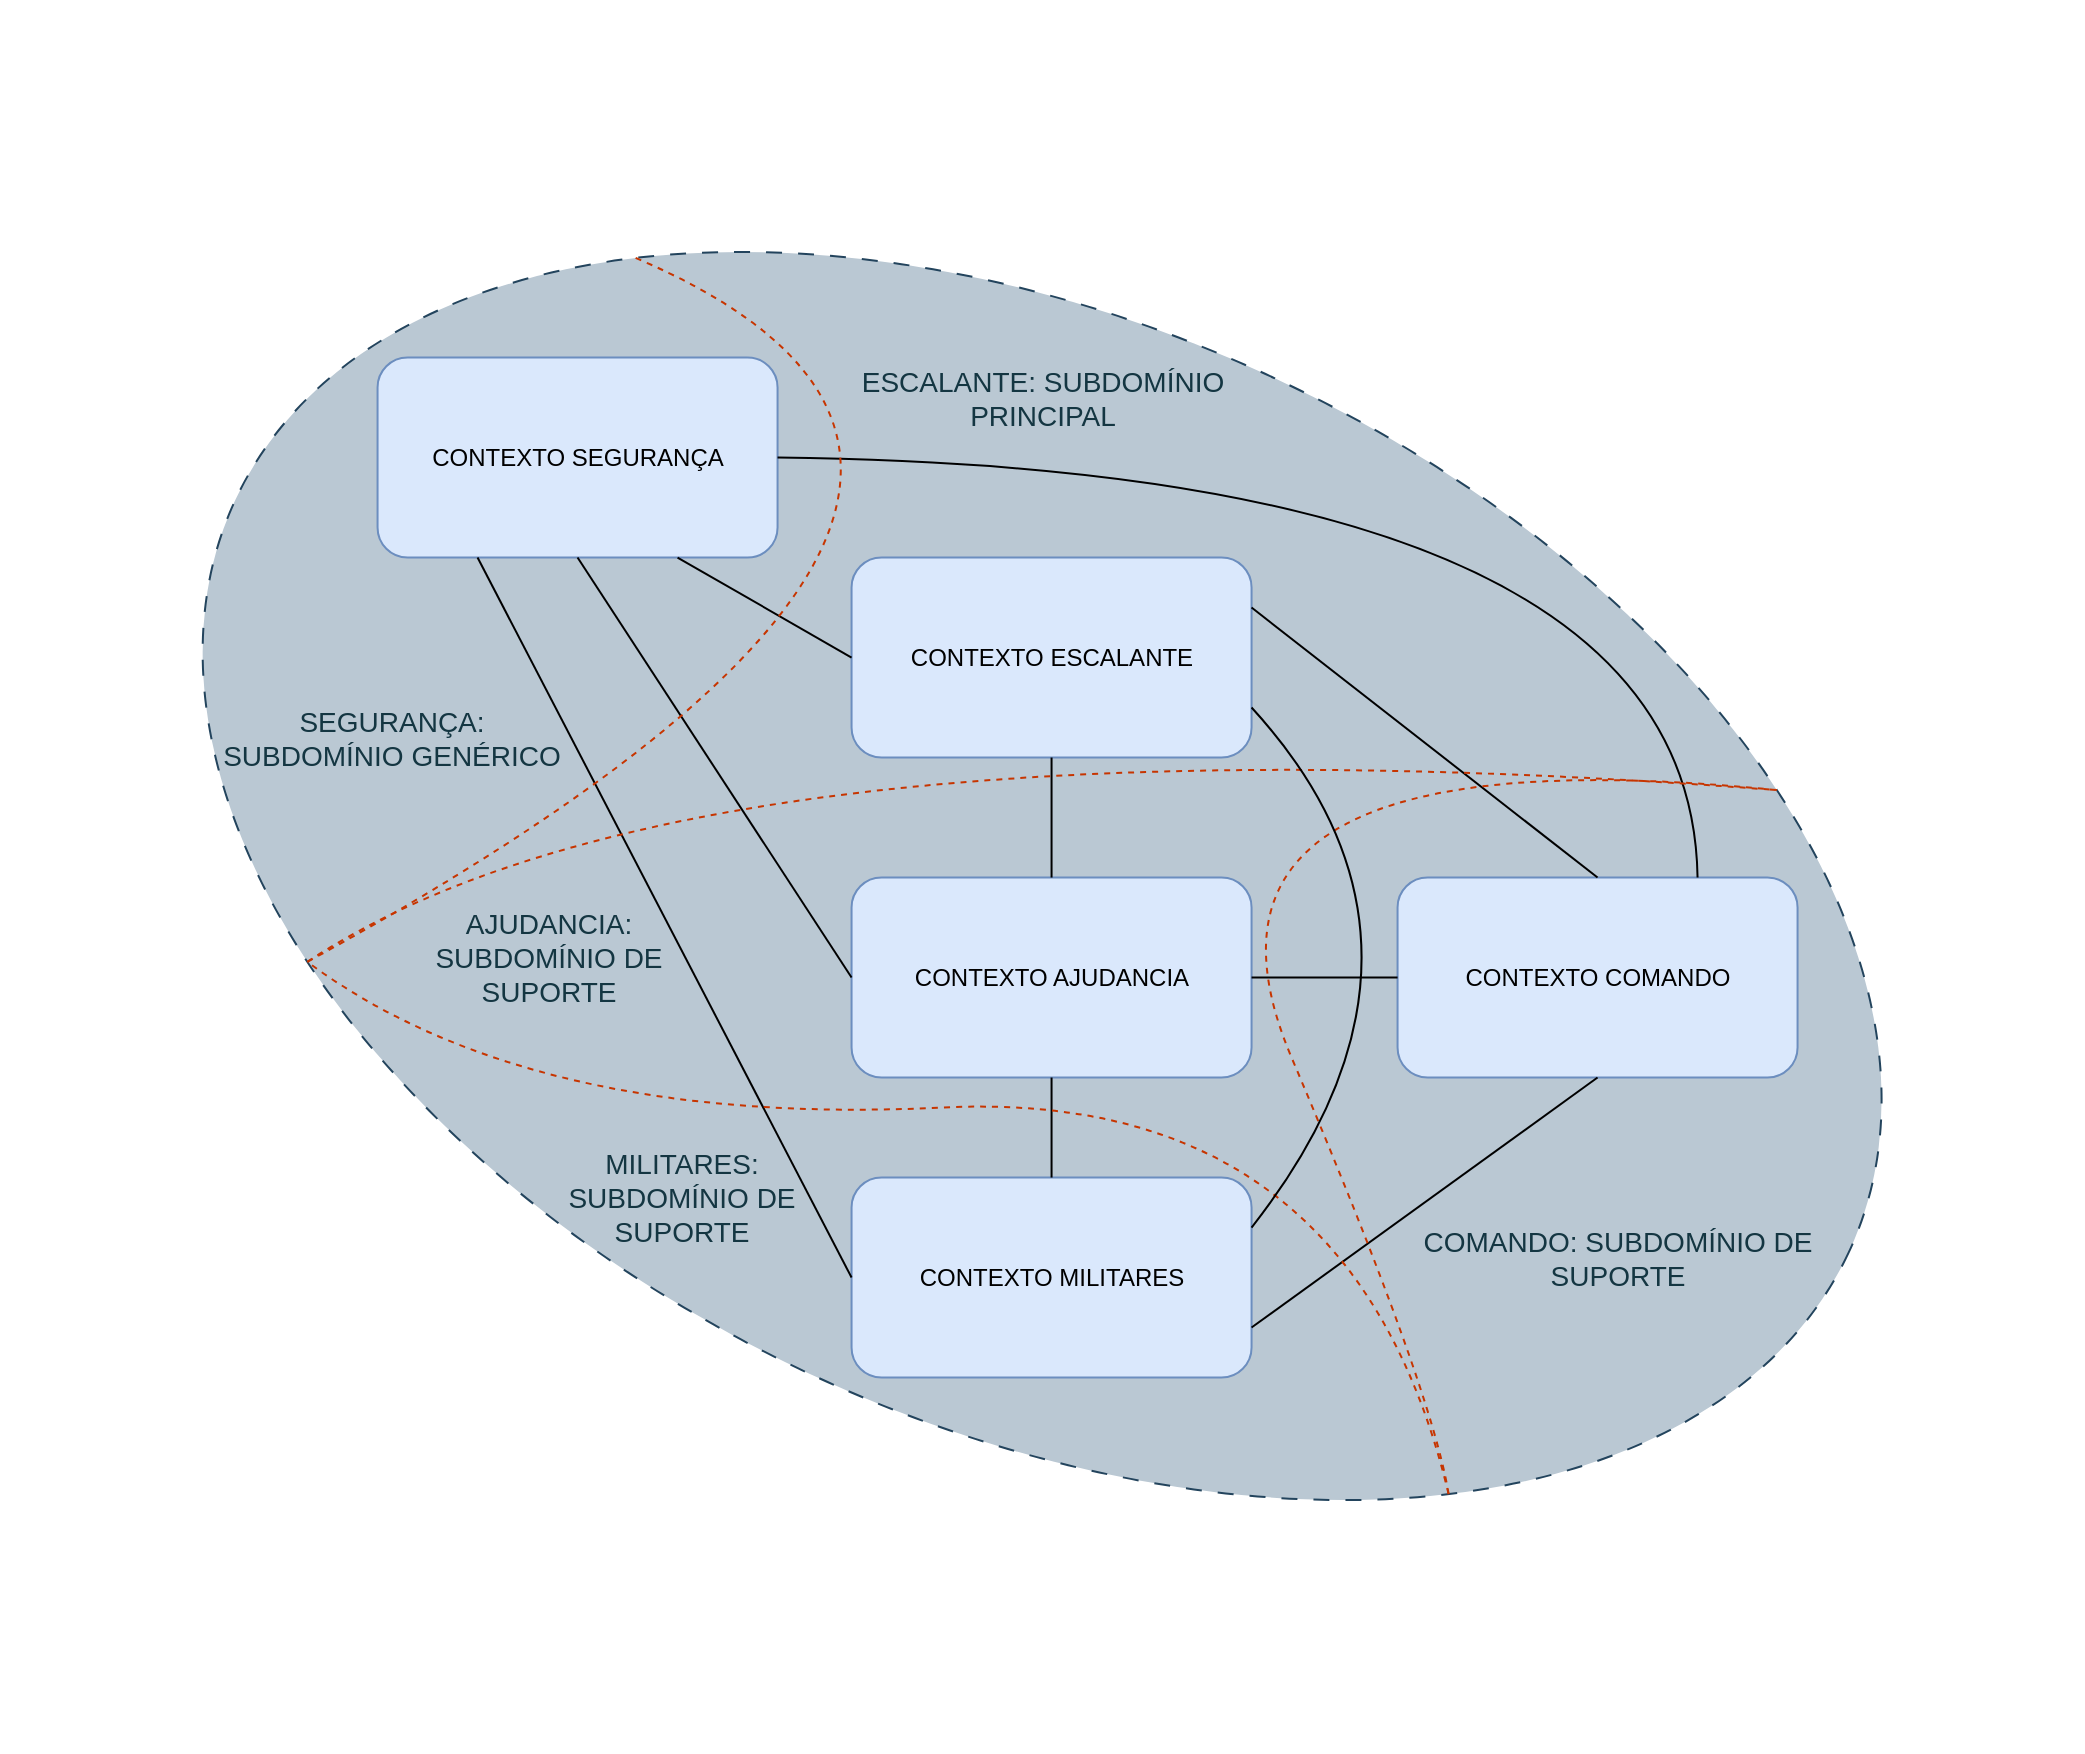 <mxfile version="26.0.16">
  <diagram name="Página-1" id="j1XJlIfLoErVDSD_4wd3">
    <mxGraphModel dx="2261" dy="743" grid="1" gridSize="10" guides="1" tooltips="1" connect="1" arrows="1" fold="1" page="1" pageScale="1" pageWidth="827" pageHeight="1169" math="0" shadow="0">
      <root>
        <mxCell id="0" />
        <mxCell id="1" parent="0" />
        <mxCell id="VL5MwCqtVxYsJ_XnAvZK-26" value="" style="ellipse;whiteSpace=wrap;html=1;rotation=25;fillColor=#bac8d3;dashed=1;dashPattern=8 8;strokeColor=#23445d;" parent="1" vertex="1">
          <mxGeometry x="-32" y="164.29" width="890.12" height="549.41" as="geometry" />
        </mxCell>
        <mxCell id="dAaYtwzGVkk4GH-EYr8e-6" value="CONTEXTO ESCALANTE" style="rounded=1;whiteSpace=wrap;html=1;labelBackgroundColor=none;fillColor=#dae8fc;strokeColor=#6c8ebf;" parent="1" vertex="1">
          <mxGeometry x="317.78" y="279.77" width="200" height="100" as="geometry" />
        </mxCell>
        <mxCell id="dAaYtwzGVkk4GH-EYr8e-8" value="CONTEXTO COMANDO" style="rounded=1;whiteSpace=wrap;html=1;labelBackgroundColor=none;fillColor=#dae8fc;strokeColor=#6c8ebf;" parent="1" vertex="1">
          <mxGeometry x="590.78" y="439.77" width="200" height="100" as="geometry" />
        </mxCell>
        <mxCell id="dAaYtwzGVkk4GH-EYr8e-10" value="CONTEXTO SEGURANÇA" style="rounded=1;whiteSpace=wrap;html=1;labelBackgroundColor=none;fillColor=#dae8fc;strokeColor=#6c8ebf;" parent="1" vertex="1">
          <mxGeometry x="80.78" y="179.77" width="200" height="100" as="geometry" />
        </mxCell>
        <mxCell id="dAaYtwzGVkk4GH-EYr8e-12" value="CONTEXTO AJUDANCIA" style="rounded=1;whiteSpace=wrap;html=1;labelBackgroundColor=none;fillColor=#dae8fc;strokeColor=#6c8ebf;" parent="1" vertex="1">
          <mxGeometry x="317.78" y="439.77" width="200" height="100" as="geometry" />
        </mxCell>
        <mxCell id="dAaYtwzGVkk4GH-EYr8e-26" value="&lt;font style=&quot;font-size: 14px;&quot;&gt;ESCALANTE: SUBDOMÍNIO PRINCIPAL&lt;/font&gt;" style="text;html=1;align=center;verticalAlign=middle;whiteSpace=wrap;rounded=0;labelBackgroundColor=none;fontColor=#143642;" parent="1" vertex="1">
          <mxGeometry x="319.56" y="184.77" width="187" height="30" as="geometry" />
        </mxCell>
        <mxCell id="dAaYtwzGVkk4GH-EYr8e-28" value="&lt;font style=&quot;font-size: 14px;&quot;&gt;COMANDO: SUBDOMÍNIO DE SUPORTE&lt;/font&gt;" style="text;html=1;align=center;verticalAlign=middle;whiteSpace=wrap;rounded=0;labelBackgroundColor=none;fontColor=#143642;" parent="1" vertex="1">
          <mxGeometry x="590.78" y="614.77" width="220" height="30" as="geometry" />
        </mxCell>
        <mxCell id="dAaYtwzGVkk4GH-EYr8e-29" value="&lt;font style=&quot;font-size: 14px;&quot;&gt;MILITARES: SUBDOMÍNIO DE SUPORTE&lt;/font&gt;" style="text;html=1;align=center;verticalAlign=middle;whiteSpace=wrap;rounded=0;labelBackgroundColor=none;fontColor=#143642;" parent="1" vertex="1">
          <mxGeometry x="147.78" y="584.77" width="170" height="30" as="geometry" />
        </mxCell>
        <mxCell id="dAaYtwzGVkk4GH-EYr8e-35" value="&lt;font style=&quot;font-size: 14px;&quot;&gt;AJUDANCIA: SUBDOMÍNIO DE SUPORTE&lt;/font&gt;" style="text;html=1;align=center;verticalAlign=middle;whiteSpace=wrap;rounded=0;labelBackgroundColor=none;fontColor=#143642;" parent="1" vertex="1">
          <mxGeometry x="97.78" y="464.77" width="137" height="30" as="geometry" />
        </mxCell>
        <mxCell id="dAaYtwzGVkk4GH-EYr8e-37" value="&lt;font style=&quot;font-size: 14px;&quot;&gt;SEGURANÇA: SUBDOMÍNIO GENÉRICO&lt;/font&gt;" style="text;html=1;align=center;verticalAlign=middle;whiteSpace=wrap;rounded=0;labelBackgroundColor=none;fontColor=#143642;" parent="1" vertex="1">
          <mxGeometry x="-2.22" y="354.77" width="180" height="30" as="geometry" />
        </mxCell>
        <mxCell id="dAaYtwzGVkk4GH-EYr8e-9" value="CONTEXTO MILITARES" style="rounded=1;whiteSpace=wrap;html=1;labelBackgroundColor=none;fillColor=#dae8fc;strokeColor=#6c8ebf;" parent="1" vertex="1">
          <mxGeometry x="317.78" y="589.77" width="200" height="100" as="geometry" />
        </mxCell>
        <mxCell id="VL5MwCqtVxYsJ_XnAvZK-14" value="" style="endArrow=none;html=1;rounded=0;entryX=0.5;entryY=1;entryDx=0;entryDy=0;exitX=0.5;exitY=0;exitDx=0;exitDy=0;" parent="1" source="dAaYtwzGVkk4GH-EYr8e-12" target="dAaYtwzGVkk4GH-EYr8e-6" edge="1">
          <mxGeometry width="50" height="50" relative="1" as="geometry">
            <mxPoint x="677.78" y="459.77" as="sourcePoint" />
            <mxPoint x="727.78" y="409.77" as="targetPoint" />
          </mxGeometry>
        </mxCell>
        <mxCell id="VL5MwCqtVxYsJ_XnAvZK-15" value="" style="endArrow=none;html=1;rounded=0;entryX=0.5;entryY=1;entryDx=0;entryDy=0;exitX=0.5;exitY=0;exitDx=0;exitDy=0;" parent="1" source="dAaYtwzGVkk4GH-EYr8e-9" target="dAaYtwzGVkk4GH-EYr8e-12" edge="1">
          <mxGeometry width="50" height="50" relative="1" as="geometry">
            <mxPoint x="677.78" y="459.77" as="sourcePoint" />
            <mxPoint x="727.78" y="409.77" as="targetPoint" />
          </mxGeometry>
        </mxCell>
        <mxCell id="VL5MwCqtVxYsJ_XnAvZK-16" value="" style="endArrow=none;html=1;rounded=0;exitX=0.75;exitY=1;exitDx=0;exitDy=0;entryX=0;entryY=0.5;entryDx=0;entryDy=0;" parent="1" source="dAaYtwzGVkk4GH-EYr8e-10" target="dAaYtwzGVkk4GH-EYr8e-6" edge="1">
          <mxGeometry width="50" height="50" relative="1" as="geometry">
            <mxPoint x="427.78" y="424.77" as="sourcePoint" />
            <mxPoint x="477.78" y="374.77" as="targetPoint" />
          </mxGeometry>
        </mxCell>
        <mxCell id="VL5MwCqtVxYsJ_XnAvZK-17" value="" style="endArrow=none;html=1;rounded=0;exitX=0.5;exitY=1;exitDx=0;exitDy=0;entryX=0;entryY=0.5;entryDx=0;entryDy=0;" parent="1" source="dAaYtwzGVkk4GH-EYr8e-10" target="dAaYtwzGVkk4GH-EYr8e-12" edge="1">
          <mxGeometry width="50" height="50" relative="1" as="geometry">
            <mxPoint x="427.78" y="424.77" as="sourcePoint" />
            <mxPoint x="477.78" y="374.77" as="targetPoint" />
          </mxGeometry>
        </mxCell>
        <mxCell id="VL5MwCqtVxYsJ_XnAvZK-18" value="" style="endArrow=none;html=1;rounded=0;entryX=0.25;entryY=1;entryDx=0;entryDy=0;exitX=0;exitY=0.5;exitDx=0;exitDy=0;" parent="1" source="dAaYtwzGVkk4GH-EYr8e-9" target="dAaYtwzGVkk4GH-EYr8e-10" edge="1">
          <mxGeometry width="50" height="50" relative="1" as="geometry">
            <mxPoint x="427.78" y="424.77" as="sourcePoint" />
            <mxPoint x="477.78" y="374.77" as="targetPoint" />
          </mxGeometry>
        </mxCell>
        <mxCell id="VL5MwCqtVxYsJ_XnAvZK-19" value="" style="endArrow=none;html=1;rounded=0;exitX=1;exitY=0.5;exitDx=0;exitDy=0;entryX=0.75;entryY=0;entryDx=0;entryDy=0;curved=1;" parent="1" source="dAaYtwzGVkk4GH-EYr8e-10" target="dAaYtwzGVkk4GH-EYr8e-8" edge="1">
          <mxGeometry width="50" height="50" relative="1" as="geometry">
            <mxPoint x="427.78" y="424.77" as="sourcePoint" />
            <mxPoint x="477.78" y="374.77" as="targetPoint" />
            <Array as="points">
              <mxPoint x="737.78" y="234.77" />
            </Array>
          </mxGeometry>
        </mxCell>
        <mxCell id="VL5MwCqtVxYsJ_XnAvZK-20" value="" style="endArrow=none;html=1;rounded=0;entryX=1;entryY=0.25;entryDx=0;entryDy=0;exitX=0.5;exitY=0;exitDx=0;exitDy=0;" parent="1" source="dAaYtwzGVkk4GH-EYr8e-8" target="dAaYtwzGVkk4GH-EYr8e-6" edge="1">
          <mxGeometry width="50" height="50" relative="1" as="geometry">
            <mxPoint x="427.78" y="484.77" as="sourcePoint" />
            <mxPoint x="477.78" y="434.77" as="targetPoint" />
          </mxGeometry>
        </mxCell>
        <mxCell id="VL5MwCqtVxYsJ_XnAvZK-22" value="" style="endArrow=none;html=1;rounded=0;entryX=0.5;entryY=1;entryDx=0;entryDy=0;exitX=1;exitY=0.75;exitDx=0;exitDy=0;" parent="1" source="dAaYtwzGVkk4GH-EYr8e-9" target="dAaYtwzGVkk4GH-EYr8e-8" edge="1">
          <mxGeometry width="50" height="50" relative="1" as="geometry">
            <mxPoint x="427.78" y="484.77" as="sourcePoint" />
            <mxPoint x="477.78" y="434.77" as="targetPoint" />
          </mxGeometry>
        </mxCell>
        <mxCell id="VL5MwCqtVxYsJ_XnAvZK-27" value="" style="endArrow=none;dashed=1;html=1;rounded=0;exitX=0;exitY=1;exitDx=0;exitDy=0;entryX=0;entryY=0;entryDx=0;entryDy=0;curved=1;fillColor=#fa6800;strokeColor=light-dark(#C73500,#99FFFF);" parent="1" source="VL5MwCqtVxYsJ_XnAvZK-26" target="VL5MwCqtVxYsJ_XnAvZK-26" edge="1">
          <mxGeometry width="50" height="50" relative="1" as="geometry">
            <mxPoint x="427.78" y="394.77" as="sourcePoint" />
            <mxPoint x="477.78" y="344.77" as="targetPoint" />
            <Array as="points">
              <mxPoint x="477.78" y="244.77" />
            </Array>
          </mxGeometry>
        </mxCell>
        <mxCell id="VL5MwCqtVxYsJ_XnAvZK-28" value="" style="endArrow=none;dashed=1;html=1;rounded=0;entryX=0;entryY=1;entryDx=0;entryDy=0;curved=1;exitX=1;exitY=1;exitDx=0;exitDy=0;fillColor=#fa6800;strokeColor=light-dark(#C73500,#99FFFF);" parent="1" source="VL5MwCqtVxYsJ_XnAvZK-26" target="VL5MwCqtVxYsJ_XnAvZK-26" edge="1">
          <mxGeometry width="50" height="50" relative="1" as="geometry">
            <mxPoint x="577.78" y="714.77" as="sourcePoint" />
            <mxPoint x="477.78" y="434.77" as="targetPoint" />
            <Array as="points">
              <mxPoint x="567.78" y="544.77" />
              <mxPoint x="157.78" y="564.77" />
            </Array>
          </mxGeometry>
        </mxCell>
        <mxCell id="VL5MwCqtVxYsJ_XnAvZK-31" value="" style="endArrow=none;dashed=1;html=1;rounded=0;entryX=1;entryY=0;entryDx=0;entryDy=0;curved=1;exitX=1;exitY=1;exitDx=0;exitDy=0;fillColor=#fa6800;strokeColor=light-dark(#C73500,#99FFFF);" parent="1" source="VL5MwCqtVxYsJ_XnAvZK-26" target="VL5MwCqtVxYsJ_XnAvZK-26" edge="1">
          <mxGeometry width="50" height="50" relative="1" as="geometry">
            <mxPoint x="617.78" y="724.77" as="sourcePoint" />
            <mxPoint x="477.78" y="434.77" as="targetPoint" />
            <Array as="points">
              <mxPoint x="607.78" y="694.77" />
              <mxPoint x="467.78" y="364.77" />
            </Array>
          </mxGeometry>
        </mxCell>
        <mxCell id="VL5MwCqtVxYsJ_XnAvZK-33" value="" style="endArrow=none;dashed=1;html=1;rounded=0;exitX=0;exitY=1;exitDx=0;exitDy=0;entryX=1;entryY=0;entryDx=0;entryDy=0;curved=1;fillColor=#fa6800;strokeColor=light-dark(#C73500,#99FFFF);" parent="1" source="VL5MwCqtVxYsJ_XnAvZK-26" target="VL5MwCqtVxYsJ_XnAvZK-26" edge="1">
          <mxGeometry width="50" height="50" relative="1" as="geometry">
            <mxPoint x="427.78" y="514.77" as="sourcePoint" />
            <mxPoint x="477.78" y="464.77" as="targetPoint" />
            <Array as="points">
              <mxPoint x="237.78" y="354.77" />
            </Array>
          </mxGeometry>
        </mxCell>
        <mxCell id="xxScNsXk2rHzDemQIkk5-1" value="" style="endArrow=none;html=1;rounded=0;entryX=1;entryY=0.75;entryDx=0;entryDy=0;exitX=1;exitY=0.25;exitDx=0;exitDy=0;curved=1;" parent="1" source="dAaYtwzGVkk4GH-EYr8e-9" target="dAaYtwzGVkk4GH-EYr8e-6" edge="1">
          <mxGeometry width="50" height="50" relative="1" as="geometry">
            <mxPoint x="557.78" y="454.77" as="sourcePoint" />
            <mxPoint x="607.78" y="404.77" as="targetPoint" />
            <Array as="points">
              <mxPoint x="627.78" y="474.77" />
            </Array>
          </mxGeometry>
        </mxCell>
        <mxCell id="Ga0eG4a7Kfhq-1xNHC3z-1" value="" style="endArrow=none;html=1;rounded=0;entryX=1;entryY=0.5;entryDx=0;entryDy=0;exitX=0;exitY=0.5;exitDx=0;exitDy=0;" parent="1" source="dAaYtwzGVkk4GH-EYr8e-8" target="dAaYtwzGVkk4GH-EYr8e-12" edge="1">
          <mxGeometry width="50" height="50" relative="1" as="geometry">
            <mxPoint x="710.78" y="449.77" as="sourcePoint" />
            <mxPoint x="527.78" y="314.77" as="targetPoint" />
          </mxGeometry>
        </mxCell>
      </root>
    </mxGraphModel>
  </diagram>
</mxfile>
